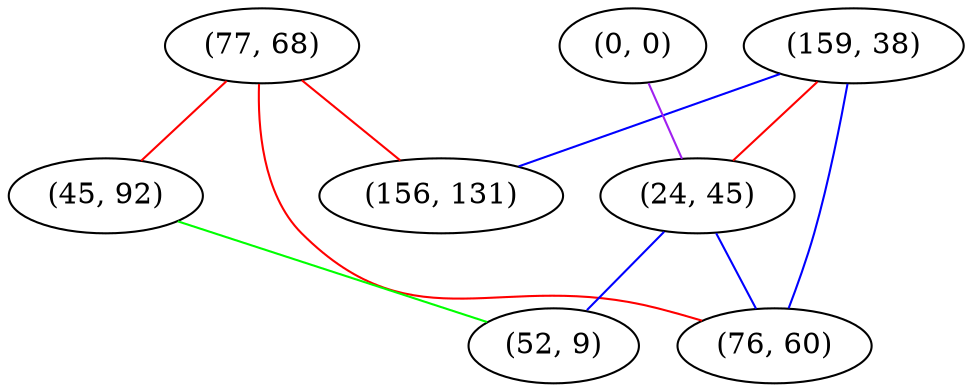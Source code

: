 graph "" {
"(159, 38)";
"(0, 0)";
"(77, 68)";
"(156, 131)";
"(45, 92)";
"(24, 45)";
"(52, 9)";
"(76, 60)";
"(159, 38)" -- "(76, 60)"  [color=blue, key=0, weight=3];
"(159, 38)" -- "(24, 45)"  [color=red, key=0, weight=1];
"(159, 38)" -- "(156, 131)"  [color=blue, key=0, weight=3];
"(0, 0)" -- "(24, 45)"  [color=purple, key=0, weight=4];
"(77, 68)" -- "(45, 92)"  [color=red, key=0, weight=1];
"(77, 68)" -- "(76, 60)"  [color=red, key=0, weight=1];
"(77, 68)" -- "(156, 131)"  [color=red, key=0, weight=1];
"(45, 92)" -- "(52, 9)"  [color=green, key=0, weight=2];
"(24, 45)" -- "(76, 60)"  [color=blue, key=0, weight=3];
"(24, 45)" -- "(52, 9)"  [color=blue, key=0, weight=3];
}
